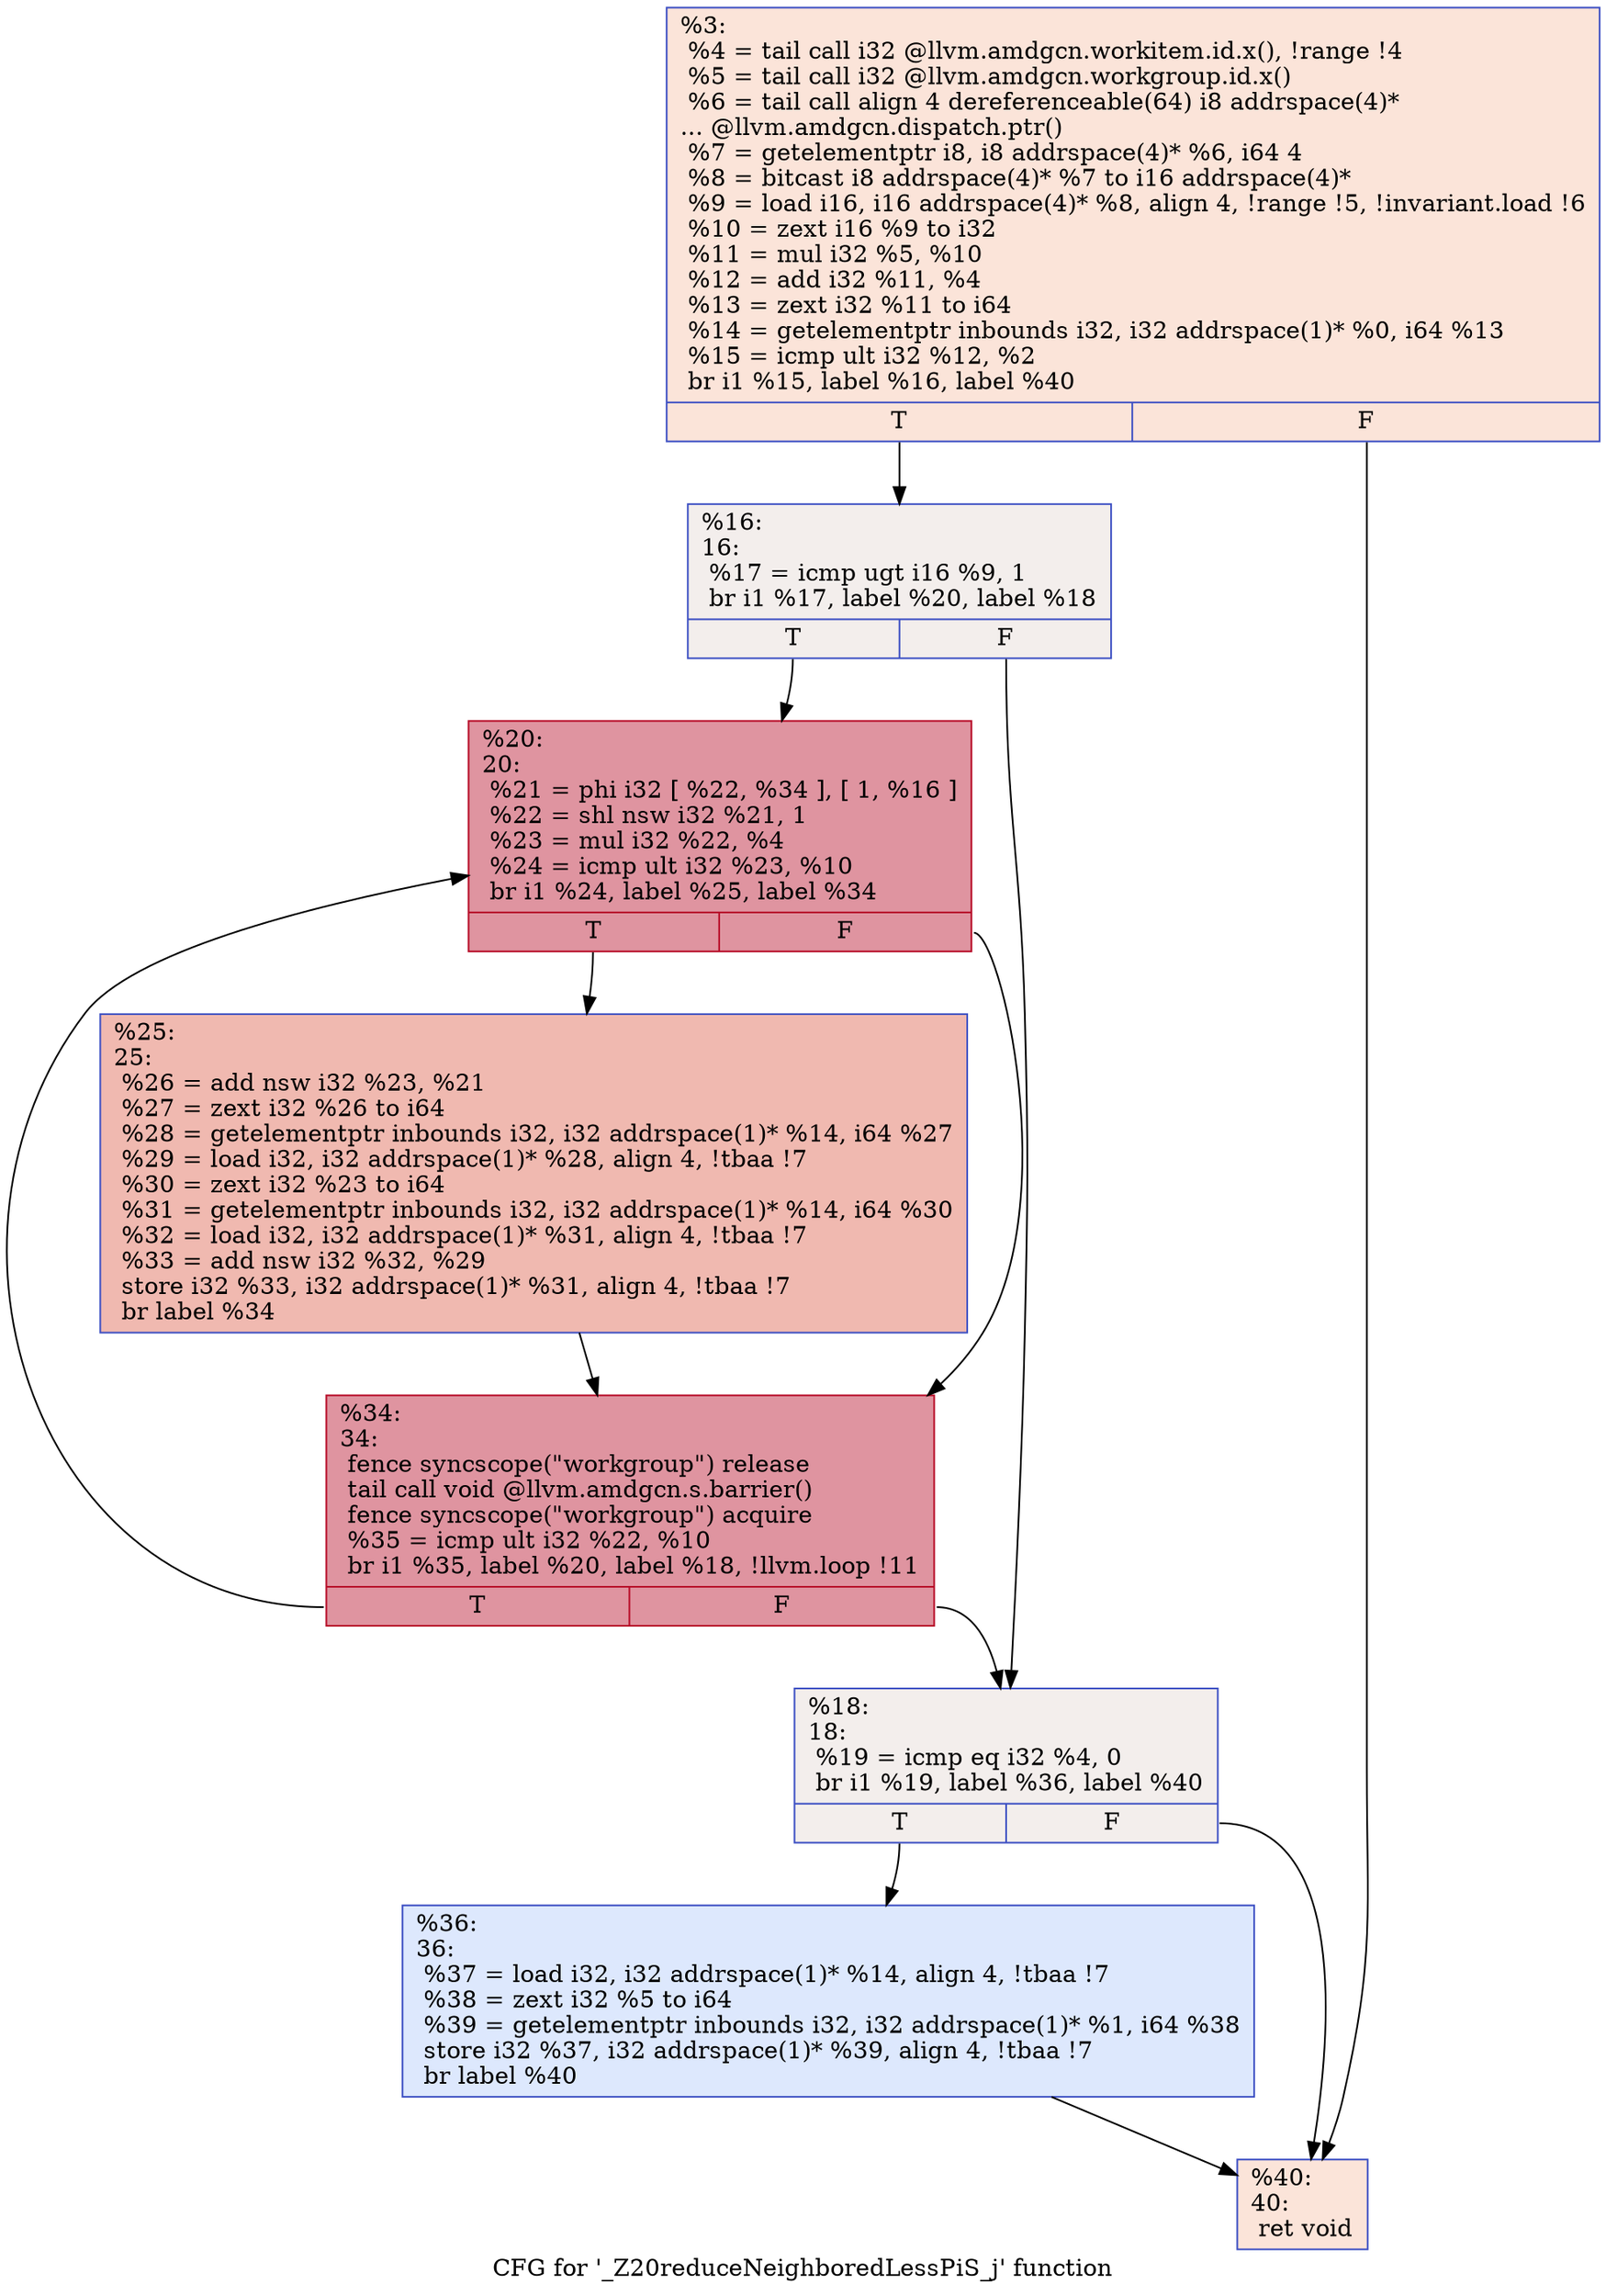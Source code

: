 digraph "CFG for '_Z20reduceNeighboredLessPiS_j' function" {
	label="CFG for '_Z20reduceNeighboredLessPiS_j' function";

	Node0x4cee590 [shape=record,color="#3d50c3ff", style=filled, fillcolor="#f5c1a970",label="{%3:\l  %4 = tail call i32 @llvm.amdgcn.workitem.id.x(), !range !4\l  %5 = tail call i32 @llvm.amdgcn.workgroup.id.x()\l  %6 = tail call align 4 dereferenceable(64) i8 addrspace(4)*\l... @llvm.amdgcn.dispatch.ptr()\l  %7 = getelementptr i8, i8 addrspace(4)* %6, i64 4\l  %8 = bitcast i8 addrspace(4)* %7 to i16 addrspace(4)*\l  %9 = load i16, i16 addrspace(4)* %8, align 4, !range !5, !invariant.load !6\l  %10 = zext i16 %9 to i32\l  %11 = mul i32 %5, %10\l  %12 = add i32 %11, %4\l  %13 = zext i32 %11 to i64\l  %14 = getelementptr inbounds i32, i32 addrspace(1)* %0, i64 %13\l  %15 = icmp ult i32 %12, %2\l  br i1 %15, label %16, label %40\l|{<s0>T|<s1>F}}"];
	Node0x4cee590:s0 -> Node0x4cef320;
	Node0x4cee590:s1 -> Node0x4cf0630;
	Node0x4cef320 [shape=record,color="#3d50c3ff", style=filled, fillcolor="#e3d9d370",label="{%16:\l16:                                               \l  %17 = icmp ugt i16 %9, 1\l  br i1 %17, label %20, label %18\l|{<s0>T|<s1>F}}"];
	Node0x4cef320:s0 -> Node0x4cf0880;
	Node0x4cef320:s1 -> Node0x4cf08d0;
	Node0x4cf08d0 [shape=record,color="#3d50c3ff", style=filled, fillcolor="#e3d9d370",label="{%18:\l18:                                               \l  %19 = icmp eq i32 %4, 0\l  br i1 %19, label %36, label %40\l|{<s0>T|<s1>F}}"];
	Node0x4cf08d0:s0 -> Node0x4cf0ad0;
	Node0x4cf08d0:s1 -> Node0x4cf0630;
	Node0x4cf0880 [shape=record,color="#b70d28ff", style=filled, fillcolor="#b70d2870",label="{%20:\l20:                                               \l  %21 = phi i32 [ %22, %34 ], [ 1, %16 ]\l  %22 = shl nsw i32 %21, 1\l  %23 = mul i32 %22, %4\l  %24 = icmp ult i32 %23, %10\l  br i1 %24, label %25, label %34\l|{<s0>T|<s1>F}}"];
	Node0x4cf0880:s0 -> Node0x4cf0f20;
	Node0x4cf0880:s1 -> Node0x4cf0c00;
	Node0x4cf0f20 [shape=record,color="#3d50c3ff", style=filled, fillcolor="#de614d70",label="{%25:\l25:                                               \l  %26 = add nsw i32 %23, %21\l  %27 = zext i32 %26 to i64\l  %28 = getelementptr inbounds i32, i32 addrspace(1)* %14, i64 %27\l  %29 = load i32, i32 addrspace(1)* %28, align 4, !tbaa !7\l  %30 = zext i32 %23 to i64\l  %31 = getelementptr inbounds i32, i32 addrspace(1)* %14, i64 %30\l  %32 = load i32, i32 addrspace(1)* %31, align 4, !tbaa !7\l  %33 = add nsw i32 %32, %29\l  store i32 %33, i32 addrspace(1)* %31, align 4, !tbaa !7\l  br label %34\l}"];
	Node0x4cf0f20 -> Node0x4cf0c00;
	Node0x4cf0c00 [shape=record,color="#b70d28ff", style=filled, fillcolor="#b70d2870",label="{%34:\l34:                                               \l  fence syncscope(\"workgroup\") release\l  tail call void @llvm.amdgcn.s.barrier()\l  fence syncscope(\"workgroup\") acquire\l  %35 = icmp ult i32 %22, %10\l  br i1 %35, label %20, label %18, !llvm.loop !11\l|{<s0>T|<s1>F}}"];
	Node0x4cf0c00:s0 -> Node0x4cf0880;
	Node0x4cf0c00:s1 -> Node0x4cf08d0;
	Node0x4cf0ad0 [shape=record,color="#3d50c3ff", style=filled, fillcolor="#b2ccfb70",label="{%36:\l36:                                               \l  %37 = load i32, i32 addrspace(1)* %14, align 4, !tbaa !7\l  %38 = zext i32 %5 to i64\l  %39 = getelementptr inbounds i32, i32 addrspace(1)* %1, i64 %38\l  store i32 %37, i32 addrspace(1)* %39, align 4, !tbaa !7\l  br label %40\l}"];
	Node0x4cf0ad0 -> Node0x4cf0630;
	Node0x4cf0630 [shape=record,color="#3d50c3ff", style=filled, fillcolor="#f5c1a970",label="{%40:\l40:                                               \l  ret void\l}"];
}
